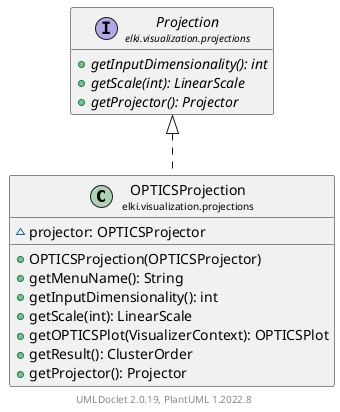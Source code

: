 @startuml
    remove .*\.(Instance|Par|Parameterizer|Factory)$
    set namespaceSeparator none
    hide empty fields
    hide empty methods

    class "<size:14>OPTICSProjection\n<size:10>elki.visualization.projections" as elki.visualization.projections.OPTICSProjection [[OPTICSProjection.html]] {
        ~projector: OPTICSProjector
        +OPTICSProjection(OPTICSProjector)
        +getMenuName(): String
        +getInputDimensionality(): int
        +getScale(int): LinearScale
        +getOPTICSPlot(VisualizerContext): OPTICSPlot
        +getResult(): ClusterOrder
        +getProjector(): Projector
    }

    interface "<size:14>Projection\n<size:10>elki.visualization.projections" as elki.visualization.projections.Projection [[Projection.html]] {
        {abstract} +getInputDimensionality(): int
        {abstract} +getScale(int): LinearScale
        {abstract} +getProjector(): Projector
    }

    elki.visualization.projections.Projection <|.. elki.visualization.projections.OPTICSProjection

    center footer UMLDoclet 2.0.19, PlantUML 1.2022.8
@enduml
